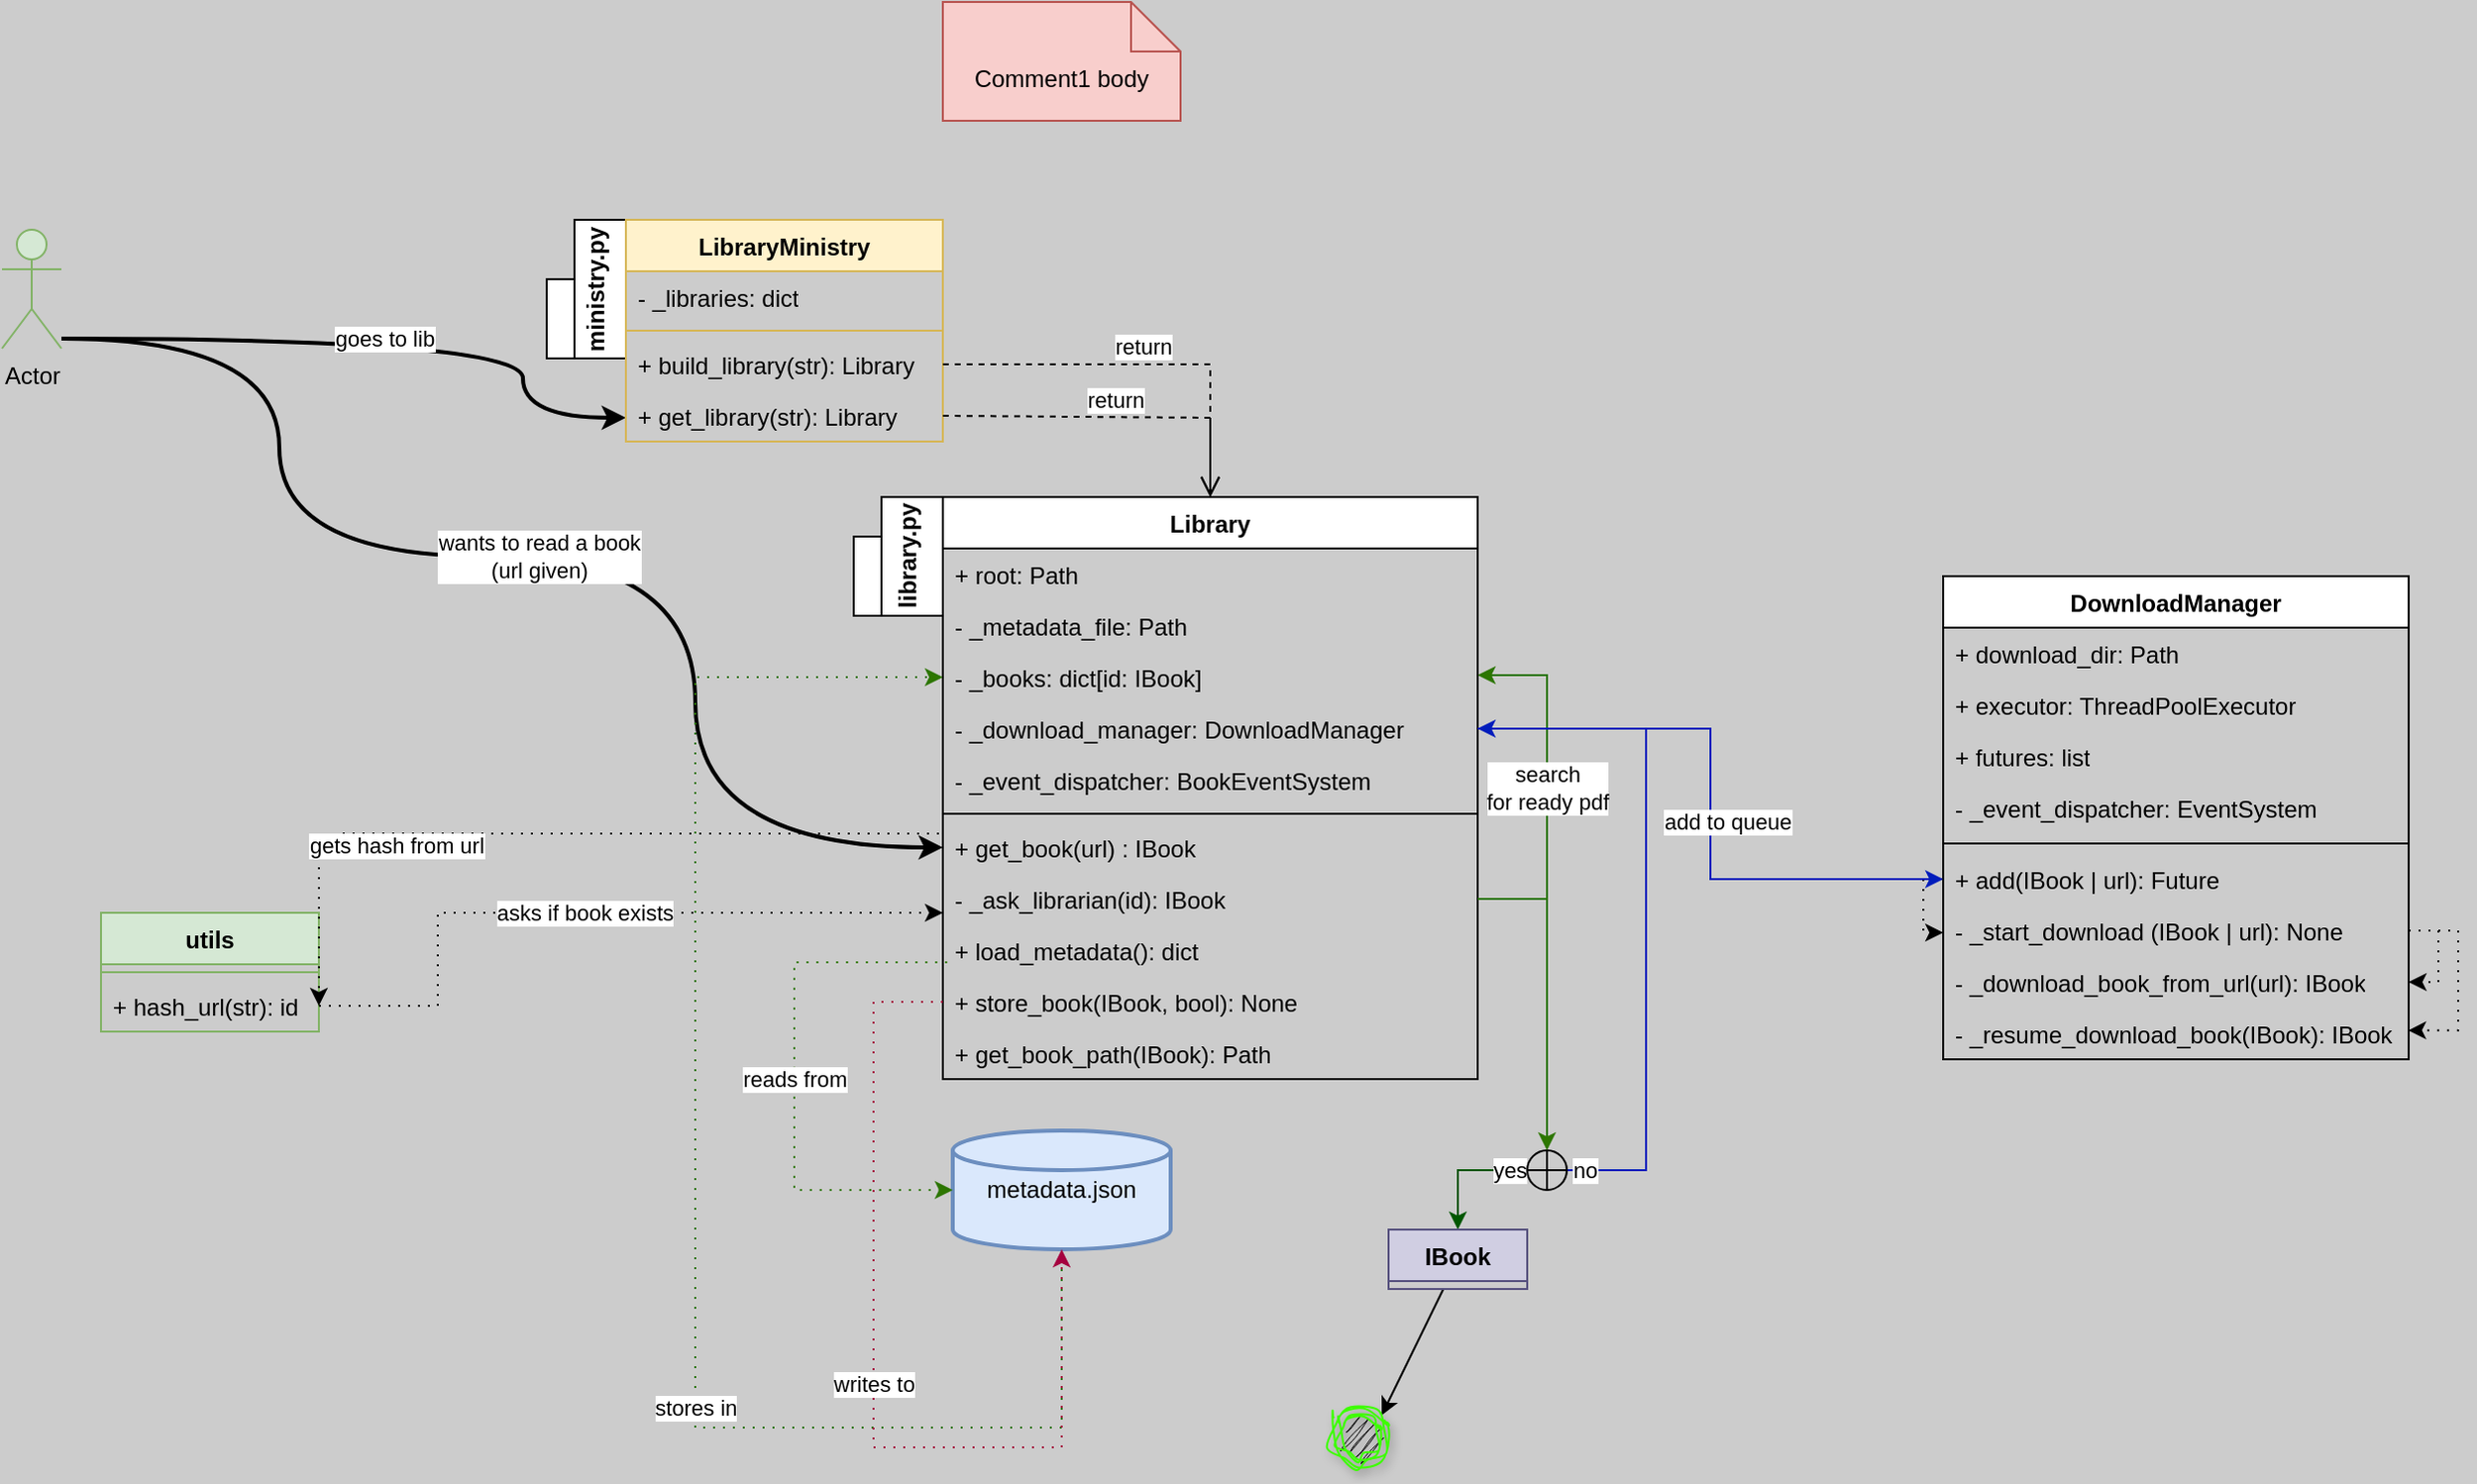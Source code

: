 <mxfile version="22.0.8" type="github">
  <diagram id="C5RBs43oDa-KdzZeNtuy" name="Page-1">
    <mxGraphModel dx="1893" dy="414" grid="1" gridSize="10" guides="1" tooltips="1" connect="0" arrows="1" fold="1" page="1" pageScale="1" pageWidth="1169" pageHeight="827" background="#CCCCCC" math="0" shadow="0">
      <root>
        <mxCell id="WIyWlLk6GJQsqaUBKTNV-0" />
        <mxCell id="WIyWlLk6GJQsqaUBKTNV-1" parent="WIyWlLk6GJQsqaUBKTNV-0" />
        <mxCell id="P9E268Bw0gb1X7N-w08P-5" value="ministry.py" style="shape=folder;fontStyle=1;spacingTop=10;tabWidth=40;tabHeight=14;tabPosition=left;html=1;whiteSpace=wrap;flipV=0;direction=north;horizontal=0;" vertex="1" parent="WIyWlLk6GJQsqaUBKTNV-1">
          <mxGeometry x="-15" y="140" width="40" height="70" as="geometry" />
        </mxCell>
        <mxCell id="P9E268Bw0gb1X7N-w08P-104" value="goes to lib" style="edgeStyle=orthogonalEdgeStyle;orthogonalLoop=1;jettySize=auto;html=1;strokeWidth=2;curved=1;" edge="1" parent="WIyWlLk6GJQsqaUBKTNV-1" source="P9E268Bw0gb1X7N-w08P-6" target="P9E268Bw0gb1X7N-w08P-27">
          <mxGeometry relative="1" as="geometry">
            <mxPoint x="-250" y="180" as="sourcePoint" />
            <Array as="points">
              <mxPoint x="-27" y="200" />
              <mxPoint x="-27" y="240" />
            </Array>
          </mxGeometry>
        </mxCell>
        <mxCell id="P9E268Bw0gb1X7N-w08P-105" value="wants to read a book&lt;br&gt;(url given)" style="edgeStyle=orthogonalEdgeStyle;orthogonalLoop=1;jettySize=auto;html=1;strokeWidth=2;shadow=0;curved=1;" edge="1" parent="WIyWlLk6GJQsqaUBKTNV-1" target="P9E268Bw0gb1X7N-w08P-28">
          <mxGeometry relative="1" as="geometry">
            <mxPoint x="-260" y="200" as="sourcePoint" />
            <mxPoint x="140" y="460" as="targetPoint" />
            <Array as="points">
              <mxPoint x="-150" y="200" />
              <mxPoint x="-150" y="310" />
              <mxPoint x="60" y="310" />
              <mxPoint x="60" y="457" />
            </Array>
          </mxGeometry>
        </mxCell>
        <mxCell id="P9E268Bw0gb1X7N-w08P-6" value="Actor" style="shape=umlActor;verticalLabelPosition=bottom;verticalAlign=top;html=1;fillColor=#d5e8d4;strokeColor=#82b366;" vertex="1" parent="WIyWlLk6GJQsqaUBKTNV-1">
          <mxGeometry x="-290" y="145" width="30" height="60" as="geometry" />
        </mxCell>
        <mxCell id="P9E268Bw0gb1X7N-w08P-15" value="LibraryMinistry" style="swimlane;fontStyle=1;align=center;verticalAlign=top;childLayout=stackLayout;horizontal=1;startSize=26;horizontalStack=0;resizeParent=1;resizeParentMax=0;resizeLast=0;collapsible=1;marginBottom=0;whiteSpace=wrap;html=1;fillColor=#fff2cc;strokeColor=#d6b656;" vertex="1" parent="WIyWlLk6GJQsqaUBKTNV-1">
          <mxGeometry x="25" y="140" width="160" height="112" as="geometry">
            <mxRectangle x="110" y="200" width="100" height="30" as="alternateBounds" />
          </mxGeometry>
        </mxCell>
        <mxCell id="P9E268Bw0gb1X7N-w08P-19" value="- _libraries: dict" style="text;strokeColor=none;fillColor=none;align=left;verticalAlign=top;spacingLeft=4;spacingRight=4;overflow=hidden;rotatable=0;points=[[0,0.5],[1,0.5]];portConstraint=eastwest;whiteSpace=wrap;html=1;" vertex="1" parent="P9E268Bw0gb1X7N-w08P-15">
          <mxGeometry y="26" width="160" height="26" as="geometry" />
        </mxCell>
        <mxCell id="P9E268Bw0gb1X7N-w08P-17" value="" style="line;strokeWidth=1;fillColor=none;align=left;verticalAlign=middle;spacingTop=-1;spacingLeft=3;spacingRight=3;rotatable=0;labelPosition=right;points=[];portConstraint=eastwest;strokeColor=inherit;" vertex="1" parent="P9E268Bw0gb1X7N-w08P-15">
          <mxGeometry y="52" width="160" height="8" as="geometry" />
        </mxCell>
        <mxCell id="P9E268Bw0gb1X7N-w08P-18" value="+ build_library(str): Library" style="text;strokeColor=none;fillColor=none;align=left;verticalAlign=top;spacingLeft=4;spacingRight=4;overflow=hidden;rotatable=0;points=[[0,0.5],[1,0.5]];portConstraint=eastwest;whiteSpace=wrap;html=1;" vertex="1" parent="P9E268Bw0gb1X7N-w08P-15">
          <mxGeometry y="60" width="160" height="26" as="geometry" />
        </mxCell>
        <mxCell id="P9E268Bw0gb1X7N-w08P-27" value="+ get_library(str): Library" style="text;strokeColor=none;fillColor=none;align=left;verticalAlign=top;spacingLeft=4;spacingRight=4;overflow=hidden;rotatable=0;points=[[0,0.5],[1,0.5]];portConstraint=eastwest;whiteSpace=wrap;html=1;" vertex="1" parent="P9E268Bw0gb1X7N-w08P-15">
          <mxGeometry y="86" width="160" height="26" as="geometry" />
        </mxCell>
        <mxCell id="P9E268Bw0gb1X7N-w08P-23" value="Library" style="swimlane;fontStyle=1;align=center;verticalAlign=top;childLayout=stackLayout;horizontal=1;startSize=26;horizontalStack=0;resizeParent=1;resizeParentMax=0;resizeLast=0;collapsible=1;marginBottom=0;whiteSpace=wrap;html=1;" vertex="1" parent="WIyWlLk6GJQsqaUBKTNV-1">
          <mxGeometry x="185" y="280" width="270" height="294" as="geometry" />
        </mxCell>
        <mxCell id="P9E268Bw0gb1X7N-w08P-24" value="+ root: Path" style="text;strokeColor=none;fillColor=none;align=left;verticalAlign=top;spacingLeft=4;spacingRight=4;overflow=hidden;rotatable=0;points=[[0,0.5],[1,0.5]];portConstraint=eastwest;whiteSpace=wrap;html=1;" vertex="1" parent="P9E268Bw0gb1X7N-w08P-23">
          <mxGeometry y="26" width="270" height="26" as="geometry" />
        </mxCell>
        <mxCell id="P9E268Bw0gb1X7N-w08P-30" value="- _metadata_file: Path" style="text;strokeColor=none;fillColor=none;align=left;verticalAlign=top;spacingLeft=4;spacingRight=4;overflow=hidden;rotatable=0;points=[[0,0.5],[1,0.5]];portConstraint=eastwest;whiteSpace=wrap;html=1;" vertex="1" parent="P9E268Bw0gb1X7N-w08P-23">
          <mxGeometry y="52" width="270" height="26" as="geometry" />
        </mxCell>
        <mxCell id="P9E268Bw0gb1X7N-w08P-33" value="- _books: dict[id: IBook]" style="text;strokeColor=none;fillColor=none;align=left;verticalAlign=top;spacingLeft=4;spacingRight=4;overflow=hidden;rotatable=0;points=[[0,0.5],[1,0.5]];portConstraint=eastwest;whiteSpace=wrap;html=1;" vertex="1" parent="P9E268Bw0gb1X7N-w08P-23">
          <mxGeometry y="78" width="270" height="26" as="geometry" />
        </mxCell>
        <mxCell id="P9E268Bw0gb1X7N-w08P-36" value="- _download_manager: DownloadManager" style="text;strokeColor=none;fillColor=none;align=left;verticalAlign=top;spacingLeft=4;spacingRight=4;overflow=hidden;rotatable=0;points=[[0,0.5],[1,0.5]];portConstraint=eastwest;whiteSpace=wrap;html=1;" vertex="1" parent="P9E268Bw0gb1X7N-w08P-23">
          <mxGeometry y="104" width="270" height="26" as="geometry" />
        </mxCell>
        <mxCell id="P9E268Bw0gb1X7N-w08P-35" value="- _event_dispatcher: BookEventSystem" style="text;strokeColor=none;fillColor=none;align=left;verticalAlign=top;spacingLeft=4;spacingRight=4;overflow=hidden;rotatable=0;points=[[0,0.5],[1,0.5]];portConstraint=eastwest;whiteSpace=wrap;html=1;" vertex="1" parent="P9E268Bw0gb1X7N-w08P-23">
          <mxGeometry y="130" width="270" height="26" as="geometry" />
        </mxCell>
        <mxCell id="P9E268Bw0gb1X7N-w08P-25" value="" style="line;strokeWidth=1;fillColor=none;align=left;verticalAlign=middle;spacingTop=-1;spacingLeft=3;spacingRight=3;rotatable=0;labelPosition=right;points=[];portConstraint=eastwest;strokeColor=inherit;" vertex="1" parent="P9E268Bw0gb1X7N-w08P-23">
          <mxGeometry y="156" width="270" height="8" as="geometry" />
        </mxCell>
        <mxCell id="P9E268Bw0gb1X7N-w08P-28" value="+ get_book(url) : IBook" style="text;strokeColor=none;fillColor=none;align=left;verticalAlign=top;spacingLeft=4;spacingRight=4;overflow=hidden;rotatable=0;points=[[0,0.5],[1,0.5]];portConstraint=eastwest;whiteSpace=wrap;html=1;" vertex="1" parent="P9E268Bw0gb1X7N-w08P-23">
          <mxGeometry y="164" width="270" height="26" as="geometry" />
        </mxCell>
        <mxCell id="P9E268Bw0gb1X7N-w08P-112" value="search&lt;br&gt;for ready pdf" style="edgeStyle=orthogonalEdgeStyle;rounded=0;orthogonalLoop=1;jettySize=auto;html=1;fillColor=#60a917;strokeColor=#2D7600;" edge="1" parent="P9E268Bw0gb1X7N-w08P-23" source="P9E268Bw0gb1X7N-w08P-26" target="P9E268Bw0gb1X7N-w08P-33">
          <mxGeometry x="0.002" relative="1" as="geometry">
            <mxPoint x="335" y="90" as="targetPoint" />
            <Array as="points">
              <mxPoint x="305" y="203" />
              <mxPoint x="305" y="90" />
            </Array>
            <mxPoint as="offset" />
          </mxGeometry>
        </mxCell>
        <mxCell id="P9E268Bw0gb1X7N-w08P-26" value="- _ask_librarian(id): IBook&lt;br&gt;" style="text;strokeColor=none;fillColor=none;align=left;verticalAlign=top;spacingLeft=4;spacingRight=4;overflow=hidden;rotatable=0;points=[[0,0.5],[1,0.5]];portConstraint=eastwest;whiteSpace=wrap;html=1;" vertex="1" parent="P9E268Bw0gb1X7N-w08P-23">
          <mxGeometry y="190" width="270" height="26" as="geometry" />
        </mxCell>
        <mxCell id="P9E268Bw0gb1X7N-w08P-29" value="+ load_metadata(): dict" style="text;strokeColor=none;fillColor=none;align=left;verticalAlign=top;spacingLeft=4;spacingRight=4;overflow=hidden;rotatable=0;points=[[0,0.5],[1,0.5]];portConstraint=eastwest;whiteSpace=wrap;html=1;" vertex="1" parent="P9E268Bw0gb1X7N-w08P-23">
          <mxGeometry y="216" width="270" height="26" as="geometry" />
        </mxCell>
        <mxCell id="P9E268Bw0gb1X7N-w08P-31" value="+ store_book(IBook, bool): None" style="text;strokeColor=none;fillColor=none;align=left;verticalAlign=top;spacingLeft=4;spacingRight=4;overflow=hidden;rotatable=0;points=[[0,0.5],[1,0.5]];portConstraint=eastwest;whiteSpace=wrap;html=1;" vertex="1" parent="P9E268Bw0gb1X7N-w08P-23">
          <mxGeometry y="242" width="270" height="26" as="geometry" />
        </mxCell>
        <mxCell id="P9E268Bw0gb1X7N-w08P-34" value="+ get_book_path(IBook): Path" style="text;strokeColor=none;fillColor=none;align=left;verticalAlign=top;spacingLeft=4;spacingRight=4;overflow=hidden;rotatable=0;points=[[0,0.5],[1,0.5]];portConstraint=eastwest;whiteSpace=wrap;html=1;" vertex="1" parent="P9E268Bw0gb1X7N-w08P-23">
          <mxGeometry y="268" width="270" height="26" as="geometry" />
        </mxCell>
        <mxCell id="P9E268Bw0gb1X7N-w08P-39" value="library.py" style="shape=folder;fontStyle=1;spacingTop=10;tabWidth=40;tabHeight=14;tabPosition=left;html=1;whiteSpace=wrap;direction=north;horizontal=0;" vertex="1" parent="WIyWlLk6GJQsqaUBKTNV-1">
          <mxGeometry x="140" y="280" width="45" height="60" as="geometry" />
        </mxCell>
        <mxCell id="P9E268Bw0gb1X7N-w08P-42" value="return" style="html=1;verticalAlign=bottom;endArrow=open;dashed=1;endSize=8;curved=0;rounded=0;entryX=0.5;entryY=0;entryDx=0;entryDy=0;exitX=1;exitY=0.5;exitDx=0;exitDy=0;" edge="1" parent="WIyWlLk6GJQsqaUBKTNV-1" source="P9E268Bw0gb1X7N-w08P-18" target="P9E268Bw0gb1X7N-w08P-23">
          <mxGeometry relative="1" as="geometry">
            <mxPoint x="280" y="140" as="sourcePoint" />
            <mxPoint x="290" y="330" as="targetPoint" />
            <Array as="points">
              <mxPoint x="320" y="213" />
            </Array>
          </mxGeometry>
        </mxCell>
        <mxCell id="P9E268Bw0gb1X7N-w08P-43" value="return" style="html=1;verticalAlign=bottom;endArrow=open;dashed=1;endSize=8;curved=0;rounded=0;exitX=1;exitY=0.5;exitDx=0;exitDy=0;" edge="1" parent="WIyWlLk6GJQsqaUBKTNV-1" source="P9E268Bw0gb1X7N-w08P-27" target="P9E268Bw0gb1X7N-w08P-23">
          <mxGeometry relative="1" as="geometry">
            <mxPoint x="195" y="223" as="sourcePoint" />
            <mxPoint x="440" y="250" as="targetPoint" />
            <Array as="points">
              <mxPoint x="320" y="240" />
            </Array>
          </mxGeometry>
        </mxCell>
        <mxCell id="P9E268Bw0gb1X7N-w08P-53" value="Comment1 body" style="shape=note2;boundedLbl=1;whiteSpace=wrap;html=1;size=25;verticalAlign=top;align=center;fillColor=#f8cecc;strokeColor=#b85450;" vertex="1" parent="WIyWlLk6GJQsqaUBKTNV-1">
          <mxGeometry x="185" y="30" width="120" height="60" as="geometry" />
        </mxCell>
        <mxCell id="P9E268Bw0gb1X7N-w08P-54" value="DownloadManager" style="swimlane;fontStyle=1;align=center;verticalAlign=top;childLayout=stackLayout;horizontal=1;startSize=26;horizontalStack=0;resizeParent=1;resizeParentMax=0;resizeLast=0;collapsible=1;marginBottom=0;whiteSpace=wrap;html=1;" vertex="1" parent="WIyWlLk6GJQsqaUBKTNV-1">
          <mxGeometry x="690" y="320" width="235" height="244" as="geometry" />
        </mxCell>
        <mxCell id="P9E268Bw0gb1X7N-w08P-55" value="+ download_dir: Path" style="text;strokeColor=none;fillColor=none;align=left;verticalAlign=top;spacingLeft=4;spacingRight=4;overflow=hidden;rotatable=0;points=[[0,0.5],[1,0.5]];portConstraint=eastwest;whiteSpace=wrap;html=1;" vertex="1" parent="P9E268Bw0gb1X7N-w08P-54">
          <mxGeometry y="26" width="235" height="26" as="geometry" />
        </mxCell>
        <mxCell id="P9E268Bw0gb1X7N-w08P-60" value="+ executor: ThreadPoolExecutor" style="text;strokeColor=none;fillColor=none;align=left;verticalAlign=top;spacingLeft=4;spacingRight=4;overflow=hidden;rotatable=0;points=[[0,0.5],[1,0.5]];portConstraint=eastwest;whiteSpace=wrap;html=1;" vertex="1" parent="P9E268Bw0gb1X7N-w08P-54">
          <mxGeometry y="52" width="235" height="26" as="geometry" />
        </mxCell>
        <mxCell id="P9E268Bw0gb1X7N-w08P-64" value="+ futures: list" style="text;strokeColor=none;fillColor=none;align=left;verticalAlign=top;spacingLeft=4;spacingRight=4;overflow=hidden;rotatable=0;points=[[0,0.5],[1,0.5]];portConstraint=eastwest;whiteSpace=wrap;html=1;" vertex="1" parent="P9E268Bw0gb1X7N-w08P-54">
          <mxGeometry y="78" width="235" height="26" as="geometry" />
        </mxCell>
        <mxCell id="P9E268Bw0gb1X7N-w08P-63" value="- _event_dispatcher: EventSystem" style="text;strokeColor=none;fillColor=none;align=left;verticalAlign=top;spacingLeft=4;spacingRight=4;overflow=hidden;rotatable=0;points=[[0,0.5],[1,0.5]];portConstraint=eastwest;whiteSpace=wrap;html=1;" vertex="1" parent="P9E268Bw0gb1X7N-w08P-54">
          <mxGeometry y="104" width="235" height="26" as="geometry" />
        </mxCell>
        <mxCell id="P9E268Bw0gb1X7N-w08P-56" value="" style="line;strokeWidth=1;fillColor=none;align=left;verticalAlign=middle;spacingTop=-1;spacingLeft=3;spacingRight=3;rotatable=0;labelPosition=right;points=[];portConstraint=eastwest;strokeColor=inherit;" vertex="1" parent="P9E268Bw0gb1X7N-w08P-54">
          <mxGeometry y="130" width="235" height="10" as="geometry" />
        </mxCell>
        <mxCell id="P9E268Bw0gb1X7N-w08P-88" style="edgeStyle=orthogonalEdgeStyle;rounded=0;orthogonalLoop=1;jettySize=auto;html=1;dashed=1;dashPattern=1 4;" edge="1" parent="P9E268Bw0gb1X7N-w08P-54" source="P9E268Bw0gb1X7N-w08P-57">
          <mxGeometry relative="1" as="geometry">
            <mxPoint y="180" as="targetPoint" />
            <Array as="points">
              <mxPoint x="-10" y="153" />
              <mxPoint x="-10" y="180" />
            </Array>
          </mxGeometry>
        </mxCell>
        <mxCell id="P9E268Bw0gb1X7N-w08P-57" value="+ add(IBook | url): Future" style="text;strokeColor=none;fillColor=none;align=left;verticalAlign=top;spacingLeft=4;spacingRight=4;overflow=hidden;rotatable=0;points=[[0,0.5],[1,0.5]];portConstraint=eastwest;whiteSpace=wrap;html=1;" vertex="1" parent="P9E268Bw0gb1X7N-w08P-54">
          <mxGeometry y="140" width="235" height="26" as="geometry" />
        </mxCell>
        <mxCell id="P9E268Bw0gb1X7N-w08P-58" value="- _start_download (IBook | url): None" style="text;strokeColor=none;fillColor=none;align=left;verticalAlign=top;spacingLeft=4;spacingRight=4;overflow=hidden;rotatable=0;points=[[0,0.5],[1,0.5]];portConstraint=eastwest;whiteSpace=wrap;html=1;" vertex="1" parent="P9E268Bw0gb1X7N-w08P-54">
          <mxGeometry y="166" width="235" height="26" as="geometry" />
        </mxCell>
        <mxCell id="P9E268Bw0gb1X7N-w08P-59" value="- _download_book_from_url(url): IBook" style="text;strokeColor=none;fillColor=none;align=left;verticalAlign=top;spacingLeft=4;spacingRight=4;overflow=hidden;rotatable=0;points=[[0,0.5],[1,0.5]];portConstraint=eastwest;whiteSpace=wrap;html=1;" vertex="1" parent="P9E268Bw0gb1X7N-w08P-54">
          <mxGeometry y="192" width="235" height="26" as="geometry" />
        </mxCell>
        <mxCell id="P9E268Bw0gb1X7N-w08P-61" value="- _resume_download_book(IBook): IBook" style="text;strokeColor=none;fillColor=none;align=left;verticalAlign=top;spacingLeft=4;spacingRight=4;overflow=hidden;rotatable=0;points=[[0,0.5],[1,0.5]];portConstraint=eastwest;whiteSpace=wrap;html=1;" vertex="1" parent="P9E268Bw0gb1X7N-w08P-54">
          <mxGeometry y="218" width="235" height="26" as="geometry" />
        </mxCell>
        <mxCell id="P9E268Bw0gb1X7N-w08P-89" style="edgeStyle=orthogonalEdgeStyle;rounded=0;orthogonalLoop=1;jettySize=auto;html=1;dashed=1;dashPattern=1 4;entryX=0.999;entryY=0.439;entryDx=0;entryDy=0;entryPerimeter=0;" edge="1" parent="P9E268Bw0gb1X7N-w08P-54" source="P9E268Bw0gb1X7N-w08P-58" target="P9E268Bw0gb1X7N-w08P-61">
          <mxGeometry relative="1" as="geometry">
            <mxPoint x="240" y="230" as="targetPoint" />
            <Array as="points">
              <mxPoint x="260" y="179" />
              <mxPoint x="260" y="229" />
            </Array>
          </mxGeometry>
        </mxCell>
        <mxCell id="P9E268Bw0gb1X7N-w08P-90" style="edgeStyle=orthogonalEdgeStyle;rounded=0;orthogonalLoop=1;jettySize=auto;html=1;dashed=1;dashPattern=1 4;entryX=1;entryY=0.5;entryDx=0;entryDy=0;" edge="1" parent="P9E268Bw0gb1X7N-w08P-54" source="P9E268Bw0gb1X7N-w08P-58" target="P9E268Bw0gb1X7N-w08P-59">
          <mxGeometry relative="1" as="geometry">
            <mxPoint x="250" y="210" as="targetPoint" />
            <Array as="points">
              <mxPoint x="250" y="179" />
              <mxPoint x="250" y="205" />
            </Array>
          </mxGeometry>
        </mxCell>
        <mxCell id="P9E268Bw0gb1X7N-w08P-76" style="rounded=0;orthogonalLoop=1;jettySize=auto;html=1;exitX=1;exitY=0.5;exitDx=0;exitDy=0;entryX=0;entryY=0.5;entryDx=0;entryDy=0;jumpStyle=none;edgeStyle=orthogonalEdgeStyle;fillColor=#0050ef;strokeColor=#001DBC;" edge="1" parent="WIyWlLk6GJQsqaUBKTNV-1" source="P9E268Bw0gb1X7N-w08P-36" target="P9E268Bw0gb1X7N-w08P-57">
          <mxGeometry relative="1" as="geometry">
            <mxPoint x="690" y="210" as="targetPoint" />
          </mxGeometry>
        </mxCell>
        <mxCell id="P9E268Bw0gb1X7N-w08P-127" value="add to queue" style="edgeLabel;html=1;align=center;verticalAlign=middle;resizable=0;points=[];" vertex="1" connectable="0" parent="P9E268Bw0gb1X7N-w08P-76">
          <mxGeometry x="0.08" y="-1" relative="1" as="geometry">
            <mxPoint x="9" y="-4" as="offset" />
          </mxGeometry>
        </mxCell>
        <mxCell id="P9E268Bw0gb1X7N-w08P-110" value="yes" style="edgeStyle=orthogonalEdgeStyle;rounded=0;orthogonalLoop=1;jettySize=auto;html=1;entryX=0.5;entryY=0;entryDx=0;entryDy=0;fillColor=#008a00;strokeColor=#005700;" edge="1" parent="WIyWlLk6GJQsqaUBKTNV-1" source="P9E268Bw0gb1X7N-w08P-92" target="P9E268Bw0gb1X7N-w08P-113">
          <mxGeometry x="-0.713" relative="1" as="geometry">
            <mxPoint x="440" y="720" as="targetPoint" />
            <Array as="points">
              <mxPoint x="445" y="620" />
            </Array>
            <mxPoint as="offset" />
          </mxGeometry>
        </mxCell>
        <mxCell id="P9E268Bw0gb1X7N-w08P-111" value="no" style="edgeStyle=orthogonalEdgeStyle;rounded=0;orthogonalLoop=1;jettySize=auto;html=1;fillColor=#0050ef;strokeColor=#001DBC;" edge="1" parent="WIyWlLk6GJQsqaUBKTNV-1" source="P9E268Bw0gb1X7N-w08P-92" target="P9E268Bw0gb1X7N-w08P-36">
          <mxGeometry x="-0.949" relative="1" as="geometry">
            <mxPoint x="550" y="510" as="targetPoint" />
            <Array as="points">
              <mxPoint x="540" y="620" />
              <mxPoint x="540" y="397" />
            </Array>
            <mxPoint as="offset" />
          </mxGeometry>
        </mxCell>
        <mxCell id="P9E268Bw0gb1X7N-w08P-92" value="" style="verticalLabelPosition=bottom;verticalAlign=top;html=1;shape=mxgraph.flowchart.summing_function;direction=south;fillColor=none;" vertex="1" parent="WIyWlLk6GJQsqaUBKTNV-1">
          <mxGeometry x="480" y="610" width="20" height="20" as="geometry" />
        </mxCell>
        <mxCell id="P9E268Bw0gb1X7N-w08P-94" value="utils" style="swimlane;fontStyle=1;align=center;verticalAlign=top;childLayout=stackLayout;horizontal=1;startSize=26;horizontalStack=0;resizeParent=1;resizeParentMax=0;resizeLast=0;collapsible=1;marginBottom=0;whiteSpace=wrap;html=1;fillColor=#d5e8d4;strokeColor=#82b366;" vertex="1" parent="WIyWlLk6GJQsqaUBKTNV-1">
          <mxGeometry x="-240" y="490" width="110" height="60" as="geometry" />
        </mxCell>
        <mxCell id="P9E268Bw0gb1X7N-w08P-96" value="" style="line;strokeWidth=1;fillColor=none;align=left;verticalAlign=middle;spacingTop=-1;spacingLeft=3;spacingRight=3;rotatable=0;labelPosition=right;points=[];portConstraint=eastwest;strokeColor=inherit;" vertex="1" parent="P9E268Bw0gb1X7N-w08P-94">
          <mxGeometry y="26" width="110" height="8" as="geometry" />
        </mxCell>
        <mxCell id="P9E268Bw0gb1X7N-w08P-97" value="+ hash_url(str): id" style="text;strokeColor=none;fillColor=none;align=left;verticalAlign=top;spacingLeft=4;spacingRight=4;overflow=hidden;rotatable=0;points=[[0,0.5],[1,0.5]];portConstraint=eastwest;whiteSpace=wrap;html=1;" vertex="1" parent="P9E268Bw0gb1X7N-w08P-94">
          <mxGeometry y="34" width="110" height="26" as="geometry" />
        </mxCell>
        <mxCell id="P9E268Bw0gb1X7N-w08P-93" value="gets hash from url" style="edgeStyle=orthogonalEdgeStyle;rounded=0;orthogonalLoop=1;jettySize=auto;html=1;exitX=0;exitY=0.5;exitDx=0;exitDy=0;dashed=1;dashPattern=1 4;entryX=1;entryY=0.5;entryDx=0;entryDy=0;" edge="1" parent="WIyWlLk6GJQsqaUBKTNV-1" source="P9E268Bw0gb1X7N-w08P-26" target="P9E268Bw0gb1X7N-w08P-97">
          <mxGeometry x="0.422" y="6" relative="1" as="geometry">
            <mxPoint x="-120" y="630" as="targetPoint" />
            <Array as="points">
              <mxPoint x="185" y="450" />
              <mxPoint x="-120" y="450" />
              <mxPoint x="-120" y="457" />
            </Array>
            <mxPoint as="offset" />
          </mxGeometry>
        </mxCell>
        <mxCell id="P9E268Bw0gb1X7N-w08P-103" value="stores in" style="edgeStyle=orthogonalEdgeStyle;rounded=0;orthogonalLoop=1;jettySize=auto;html=1;fillColor=#60a917;strokeColor=#2D7600;dashed=1;dashPattern=1 4;" edge="1" parent="WIyWlLk6GJQsqaUBKTNV-1" source="P9E268Bw0gb1X7N-w08P-99" target="P9E268Bw0gb1X7N-w08P-33">
          <mxGeometry x="-0.268" relative="1" as="geometry">
            <Array as="points">
              <mxPoint x="245" y="750" />
              <mxPoint x="60" y="750" />
              <mxPoint x="60" y="371" />
            </Array>
            <mxPoint as="offset" />
          </mxGeometry>
        </mxCell>
        <mxCell id="P9E268Bw0gb1X7N-w08P-99" value="metadata.json" style="strokeWidth=2;html=1;shape=mxgraph.flowchart.database;whiteSpace=wrap;fillColor=#dae8fc;strokeColor=#6c8ebf;" vertex="1" parent="WIyWlLk6GJQsqaUBKTNV-1">
          <mxGeometry x="190" y="600" width="110" height="60" as="geometry" />
        </mxCell>
        <mxCell id="P9E268Bw0gb1X7N-w08P-102" value="writes to" style="edgeStyle=orthogonalEdgeStyle;rounded=0;orthogonalLoop=1;jettySize=auto;html=1;exitX=0;exitY=0.5;exitDx=0;exitDy=0;fillColor=#d80073;strokeColor=#A50040;dashed=1;dashPattern=1 4;" edge="1" parent="WIyWlLk6GJQsqaUBKTNV-1" source="P9E268Bw0gb1X7N-w08P-31" target="P9E268Bw0gb1X7N-w08P-99">
          <mxGeometry relative="1" as="geometry">
            <Array as="points">
              <mxPoint x="150" y="535" />
              <mxPoint x="150" y="760" />
            </Array>
          </mxGeometry>
        </mxCell>
        <mxCell id="P9E268Bw0gb1X7N-w08P-101" value="reads from" style="edgeStyle=orthogonalEdgeStyle;rounded=0;orthogonalLoop=1;jettySize=auto;html=1;exitX=0.008;exitY=0.729;exitDx=0;exitDy=0;exitPerimeter=0;fillColor=#60a917;strokeColor=#2D7600;dashed=1;dashPattern=1 4;" edge="1" parent="WIyWlLk6GJQsqaUBKTNV-1" source="P9E268Bw0gb1X7N-w08P-29" target="P9E268Bw0gb1X7N-w08P-99">
          <mxGeometry x="0.0" relative="1" as="geometry">
            <mxPoint x="60" y="510" as="sourcePoint" />
            <Array as="points">
              <mxPoint x="110" y="515" />
              <mxPoint x="110" y="630" />
            </Array>
            <mxPoint as="offset" />
          </mxGeometry>
        </mxCell>
        <mxCell id="P9E268Bw0gb1X7N-w08P-106" value="asks if book exists" style="edgeStyle=orthogonalEdgeStyle;rounded=0;orthogonalLoop=1;jettySize=auto;html=1;exitX=1;exitY=0.5;exitDx=0;exitDy=0;dashed=1;dashPattern=1 4;" edge="1" parent="WIyWlLk6GJQsqaUBKTNV-1" source="P9E268Bw0gb1X7N-w08P-97" target="P9E268Bw0gb1X7N-w08P-26">
          <mxGeometry relative="1" as="geometry">
            <mxPoint x="-50" y="490" as="targetPoint" />
            <Array as="points">
              <mxPoint x="-70" y="537" />
              <mxPoint x="-70" y="490" />
            </Array>
          </mxGeometry>
        </mxCell>
        <mxCell id="P9E268Bw0gb1X7N-w08P-107" style="edgeStyle=orthogonalEdgeStyle;rounded=0;orthogonalLoop=1;jettySize=auto;html=1;entryX=0;entryY=0.5;entryDx=0;entryDy=0;entryPerimeter=0;fillColor=#60a917;strokeColor=#2D7600;" edge="1" parent="WIyWlLk6GJQsqaUBKTNV-1" source="P9E268Bw0gb1X7N-w08P-26" target="P9E268Bw0gb1X7N-w08P-92">
          <mxGeometry relative="1" as="geometry">
            <mxPoint x="530" y="560" as="targetPoint" />
            <Array as="points">
              <mxPoint x="490" y="483" />
            </Array>
          </mxGeometry>
        </mxCell>
        <mxCell id="P9E268Bw0gb1X7N-w08P-129" style="rounded=0;orthogonalLoop=1;jettySize=auto;html=1;entryX=0.886;entryY=0.124;entryDx=0;entryDy=0;entryPerimeter=0;" edge="1" parent="WIyWlLk6GJQsqaUBKTNV-1" source="P9E268Bw0gb1X7N-w08P-113" target="P9E268Bw0gb1X7N-w08P-128">
          <mxGeometry relative="1" as="geometry">
            <mxPoint x="360" y="730" as="targetPoint" />
          </mxGeometry>
        </mxCell>
        <mxCell id="P9E268Bw0gb1X7N-w08P-113" value="IBook" style="swimlane;fontStyle=1;align=center;verticalAlign=top;childLayout=stackLayout;horizontal=1;startSize=26;horizontalStack=0;resizeParent=1;resizeParentMax=0;resizeLast=0;collapsible=1;marginBottom=0;whiteSpace=wrap;html=1;fillColor=#d0cee2;strokeColor=#56517e;" vertex="1" collapsed="1" parent="WIyWlLk6GJQsqaUBKTNV-1">
          <mxGeometry x="410" y="650" width="70" height="30" as="geometry">
            <mxRectangle x="350" y="720" width="160" height="320" as="alternateBounds" />
          </mxGeometry>
        </mxCell>
        <mxCell id="P9E268Bw0gb1X7N-w08P-114" value="+ url: str" style="text;strokeColor=none;fillColor=none;align=left;verticalAlign=top;spacingLeft=4;spacingRight=4;overflow=hidden;rotatable=0;points=[[0,0.5],[1,0.5]];portConstraint=eastwest;whiteSpace=wrap;html=1;" vertex="1" parent="P9E268Bw0gb1X7N-w08P-113">
          <mxGeometry y="26" width="160" height="26" as="geometry" />
        </mxCell>
        <mxCell id="P9E268Bw0gb1X7N-w08P-123" value="+ id: int" style="text;strokeColor=none;fillColor=none;align=left;verticalAlign=top;spacingLeft=4;spacingRight=4;overflow=hidden;rotatable=0;points=[[0,0.5],[1,0.5]];portConstraint=eastwest;whiteSpace=wrap;html=1;" vertex="1" parent="P9E268Bw0gb1X7N-w08P-113">
          <mxGeometry y="52" width="160" height="26" as="geometry" />
        </mxCell>
        <mxCell id="P9E268Bw0gb1X7N-w08P-118" value="+ title: str" style="text;strokeColor=none;fillColor=none;align=left;verticalAlign=top;spacingLeft=4;spacingRight=4;overflow=hidden;rotatable=0;points=[[0,0.5],[1,0.5]];portConstraint=eastwest;whiteSpace=wrap;html=1;" vertex="1" parent="P9E268Bw0gb1X7N-w08P-113">
          <mxGeometry y="78" width="160" height="26" as="geometry" />
        </mxCell>
        <mxCell id="P9E268Bw0gb1X7N-w08P-117" value="+ author: str" style="text;strokeColor=none;fillColor=none;align=left;verticalAlign=top;spacingLeft=4;spacingRight=4;overflow=hidden;rotatable=0;points=[[0,0.5],[1,0.5]];portConstraint=eastwest;whiteSpace=wrap;html=1;" vertex="1" parent="P9E268Bw0gb1X7N-w08P-113">
          <mxGeometry y="104" width="160" height="26" as="geometry" />
        </mxCell>
        <mxCell id="P9E268Bw0gb1X7N-w08P-119" value="+ num_pages: int" style="text;strokeColor=none;fillColor=none;align=left;verticalAlign=top;spacingLeft=4;spacingRight=4;overflow=hidden;rotatable=0;points=[[0,0.5],[1,0.5]];portConstraint=eastwest;whiteSpace=wrap;html=1;" vertex="1" parent="P9E268Bw0gb1X7N-w08P-113">
          <mxGeometry y="130" width="160" height="26" as="geometry" />
        </mxCell>
        <mxCell id="P9E268Bw0gb1X7N-w08P-125" value="+ library: int" style="text;strokeColor=none;fillColor=none;align=left;verticalAlign=top;spacingLeft=4;spacingRight=4;overflow=hidden;rotatable=0;points=[[0,0.5],[1,0.5]];portConstraint=eastwest;whiteSpace=wrap;html=1;" vertex="1" parent="P9E268Bw0gb1X7N-w08P-113">
          <mxGeometry y="156" width="160" height="26" as="geometry" />
        </mxCell>
        <mxCell id="P9E268Bw0gb1X7N-w08P-124" value="+ library_book_id: int" style="text;strokeColor=none;fillColor=none;align=left;verticalAlign=top;spacingLeft=4;spacingRight=4;overflow=hidden;rotatable=0;points=[[0,0.5],[1,0.5]];portConstraint=eastwest;whiteSpace=wrap;html=1;" vertex="1" parent="P9E268Bw0gb1X7N-w08P-113">
          <mxGeometry y="182" width="160" height="26" as="geometry" />
        </mxCell>
        <mxCell id="P9E268Bw0gb1X7N-w08P-120" value="+ state: int" style="text;strokeColor=none;fillColor=none;align=left;verticalAlign=top;spacingLeft=4;spacingRight=4;overflow=hidden;rotatable=0;points=[[0,0.5],[1,0.5]];portConstraint=eastwest;whiteSpace=wrap;html=1;" vertex="1" parent="P9E268Bw0gb1X7N-w08P-113">
          <mxGeometry y="208" width="160" height="26" as="geometry" />
        </mxCell>
        <mxCell id="P9E268Bw0gb1X7N-w08P-122" value="_ tech: dict" style="text;strokeColor=none;fillColor=none;align=left;verticalAlign=top;spacingLeft=4;spacingRight=4;overflow=hidden;rotatable=0;points=[[0,0.5],[1,0.5]];portConstraint=eastwest;whiteSpace=wrap;html=1;" vertex="1" parent="P9E268Bw0gb1X7N-w08P-113">
          <mxGeometry y="234" width="160" height="26" as="geometry" />
        </mxCell>
        <mxCell id="P9E268Bw0gb1X7N-w08P-121" value="- _progress_page: int" style="text;strokeColor=none;fillColor=none;align=left;verticalAlign=top;spacingLeft=4;spacingRight=4;overflow=hidden;rotatable=0;points=[[0,0.5],[1,0.5]];portConstraint=eastwest;whiteSpace=wrap;html=1;" vertex="1" parent="P9E268Bw0gb1X7N-w08P-113">
          <mxGeometry y="260" width="160" height="26" as="geometry" />
        </mxCell>
        <mxCell id="P9E268Bw0gb1X7N-w08P-115" value="" style="line;strokeWidth=1;fillColor=none;align=left;verticalAlign=middle;spacingTop=-1;spacingLeft=3;spacingRight=3;rotatable=0;labelPosition=right;points=[];portConstraint=eastwest;strokeColor=inherit;" vertex="1" parent="P9E268Bw0gb1X7N-w08P-113">
          <mxGeometry y="286" width="160" height="8" as="geometry" />
        </mxCell>
        <mxCell id="P9E268Bw0gb1X7N-w08P-116" value="+ to_dict(bool): dict" style="text;strokeColor=none;fillColor=none;align=left;verticalAlign=top;spacingLeft=4;spacingRight=4;overflow=hidden;rotatable=0;points=[[0,0.5],[1,0.5]];portConstraint=eastwest;whiteSpace=wrap;html=1;" vertex="1" parent="P9E268Bw0gb1X7N-w08P-113">
          <mxGeometry y="294" width="160" height="26" as="geometry" />
        </mxCell>
        <mxCell id="P9E268Bw0gb1X7N-w08P-128" value="" style="ellipse;html=1;shape=endState;fillColor=#000000;strokeColor=#3CFF00;sketch=1;curveFitting=1;jiggle=2;shadow=1;" vertex="1" parent="WIyWlLk6GJQsqaUBKTNV-1">
          <mxGeometry x="380" y="740" width="30" height="30" as="geometry" />
        </mxCell>
      </root>
    </mxGraphModel>
  </diagram>
</mxfile>
